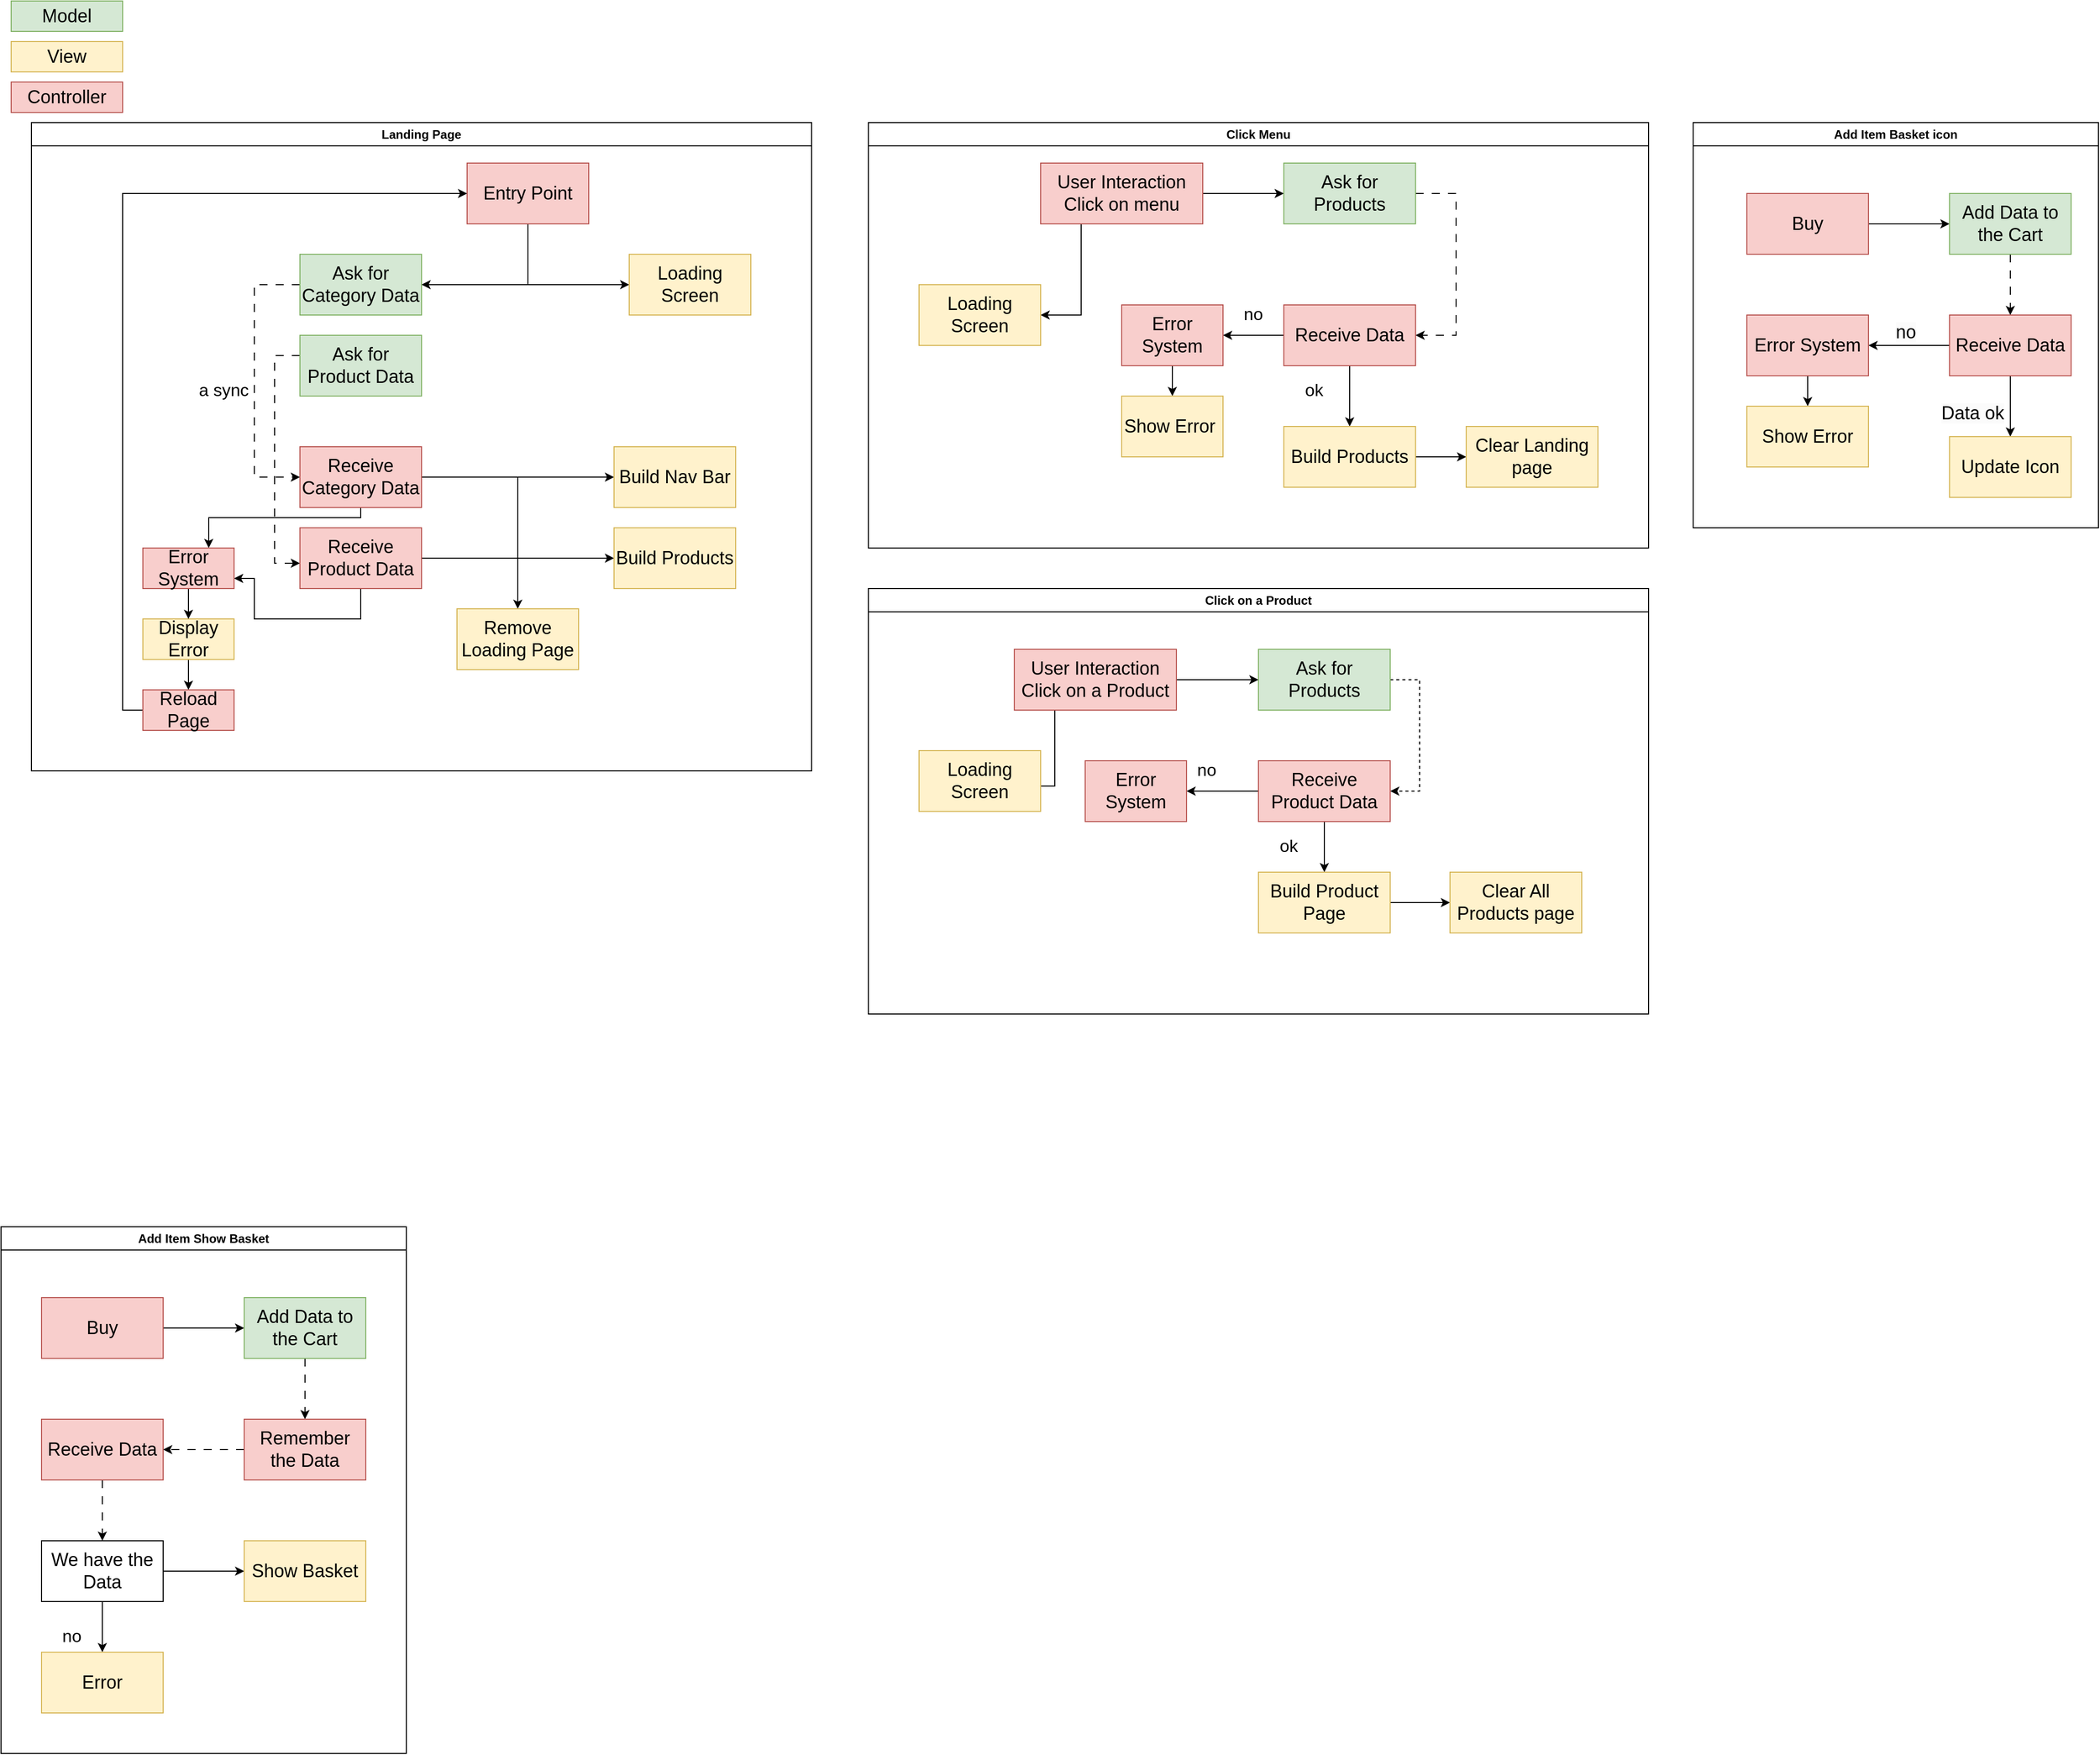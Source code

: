 <mxfile version="23.1.1" type="device">
  <diagram name="Page-1" id="SyhlITrY_RkXlq2M6yT9">
    <mxGraphModel dx="1904" dy="3330" grid="1" gridSize="10" guides="1" tooltips="1" connect="1" arrows="1" fold="1" page="1" pageScale="1" pageWidth="827" pageHeight="1169" math="0" shadow="0">
      <root>
        <mxCell id="0" />
        <mxCell id="1" parent="0" />
        <mxCell id="cnsOktzI4r68Ikq-aKWd-40" value="&lt;font style=&quot;font-size: 18px;&quot;&gt;Model&lt;/font&gt;" style="rounded=0;whiteSpace=wrap;html=1;fillColor=#d5e8d4;strokeColor=#82b366;" parent="1" vertex="1">
          <mxGeometry x="10" y="-2320" width="110" height="30" as="geometry" />
        </mxCell>
        <mxCell id="cnsOktzI4r68Ikq-aKWd-41" value="&lt;font style=&quot;font-size: 18px;&quot;&gt;View&lt;/font&gt;" style="rounded=0;whiteSpace=wrap;html=1;fillColor=#fff2cc;strokeColor=#d6b656;" parent="1" vertex="1">
          <mxGeometry x="10" y="-2280" width="110" height="30" as="geometry" />
        </mxCell>
        <mxCell id="cnsOktzI4r68Ikq-aKWd-42" value="&lt;font style=&quot;font-size: 18px;&quot;&gt;Controller&lt;/font&gt;" style="rounded=0;whiteSpace=wrap;html=1;fillColor=#f8cecc;strokeColor=#b85450;" parent="1" vertex="1">
          <mxGeometry x="10" y="-2240" width="110" height="30" as="geometry" />
        </mxCell>
        <mxCell id="KQ0SR5y5xi1Pba1qKNM7-4" value="&lt;font style=&quot;font-size: 17px;&quot;&gt;a sync&lt;/font&gt;" style="text;strokeColor=none;align=center;fillColor=none;html=1;verticalAlign=middle;whiteSpace=wrap;rounded=0;" parent="1" vertex="1">
          <mxGeometry x="190" y="-1950" width="60" height="30" as="geometry" />
        </mxCell>
        <mxCell id="KQ0SR5y5xi1Pba1qKNM7-17" style="edgeStyle=orthogonalEdgeStyle;rounded=0;orthogonalLoop=1;jettySize=auto;html=1;entryX=0;entryY=0.5;entryDx=0;entryDy=0;" parent="1" source="KQ0SR5y5xi1Pba1qKNM7-5" target="KQ0SR5y5xi1Pba1qKNM7-6" edge="1">
          <mxGeometry relative="1" as="geometry">
            <mxPoint x="510" y="-2030" as="targetPoint" />
            <Array as="points">
              <mxPoint x="520" y="-2040" />
            </Array>
          </mxGeometry>
        </mxCell>
        <mxCell id="KQ0SR5y5xi1Pba1qKNM7-18" style="edgeStyle=orthogonalEdgeStyle;rounded=0;orthogonalLoop=1;jettySize=auto;html=1;" parent="1" source="KQ0SR5y5xi1Pba1qKNM7-5" target="KQ0SR5y5xi1Pba1qKNM7-7" edge="1">
          <mxGeometry relative="1" as="geometry">
            <Array as="points">
              <mxPoint x="520" y="-2040" />
            </Array>
          </mxGeometry>
        </mxCell>
        <mxCell id="KQ0SR5y5xi1Pba1qKNM7-5" value="&lt;font style=&quot;font-size: 18px;&quot;&gt;Entry Point&lt;/font&gt;" style="rounded=0;whiteSpace=wrap;html=1;fillColor=#f8cecc;strokeColor=#b85450;" parent="1" vertex="1">
          <mxGeometry x="460" y="-2160" width="120" height="60" as="geometry" />
        </mxCell>
        <mxCell id="KQ0SR5y5xi1Pba1qKNM7-6" value="&lt;font style=&quot;font-size: 18px;&quot;&gt;Loading Screen&lt;/font&gt;" style="rounded=0;whiteSpace=wrap;html=1;fillColor=#fff2cc;strokeColor=#d6b656;" parent="1" vertex="1">
          <mxGeometry x="620" y="-2070" width="120" height="60" as="geometry" />
        </mxCell>
        <mxCell id="KQ0SR5y5xi1Pba1qKNM7-19" style="edgeStyle=orthogonalEdgeStyle;rounded=0;orthogonalLoop=1;jettySize=auto;html=1;entryX=0;entryY=0.5;entryDx=0;entryDy=0;dashed=1;dashPattern=8 8;" parent="1" source="KQ0SR5y5xi1Pba1qKNM7-7" target="KQ0SR5y5xi1Pba1qKNM7-9" edge="1">
          <mxGeometry relative="1" as="geometry">
            <Array as="points">
              <mxPoint x="250" y="-2040" />
              <mxPoint x="250" y="-1850" />
            </Array>
          </mxGeometry>
        </mxCell>
        <mxCell id="KQ0SR5y5xi1Pba1qKNM7-7" value="&lt;font style=&quot;font-size: 18px;&quot;&gt;Ask for Category Data&lt;/font&gt;" style="rounded=0;whiteSpace=wrap;html=1;fillColor=#d5e8d4;strokeColor=#82b366;" parent="1" vertex="1">
          <mxGeometry x="295" y="-2070" width="120" height="60" as="geometry" />
        </mxCell>
        <mxCell id="KQ0SR5y5xi1Pba1qKNM7-20" style="edgeStyle=orthogonalEdgeStyle;rounded=0;orthogonalLoop=1;jettySize=auto;html=1;entryX=0;entryY=0.75;entryDx=0;entryDy=0;dashed=1;dashPattern=8 8;" parent="1" edge="1">
          <mxGeometry relative="1" as="geometry">
            <mxPoint x="295" y="-1970" as="sourcePoint" />
            <mxPoint x="295" y="-1765" as="targetPoint" />
            <Array as="points">
              <mxPoint x="270" y="-1970" />
              <mxPoint x="270" y="-1765" />
            </Array>
          </mxGeometry>
        </mxCell>
        <mxCell id="KQ0SR5y5xi1Pba1qKNM7-8" value="&lt;font style=&quot;font-size: 18px;&quot;&gt;Ask for Product Data&lt;/font&gt;" style="rounded=0;whiteSpace=wrap;html=1;fillColor=#d5e8d4;strokeColor=#82b366;" parent="1" vertex="1">
          <mxGeometry x="295" y="-1990" width="120" height="60" as="geometry" />
        </mxCell>
        <mxCell id="KQ0SR5y5xi1Pba1qKNM7-36" style="edgeStyle=orthogonalEdgeStyle;rounded=0;orthogonalLoop=1;jettySize=auto;html=1;" parent="1" source="KQ0SR5y5xi1Pba1qKNM7-9" target="KQ0SR5y5xi1Pba1qKNM7-32" edge="1">
          <mxGeometry relative="1" as="geometry">
            <Array as="points">
              <mxPoint x="355" y="-1810" />
              <mxPoint x="205" y="-1810" />
            </Array>
          </mxGeometry>
        </mxCell>
        <mxCell id="QeqidoW3ztrJEfPdvDUn-33" style="edgeStyle=orthogonalEdgeStyle;rounded=0;orthogonalLoop=1;jettySize=auto;html=1;" edge="1" parent="1" source="KQ0SR5y5xi1Pba1qKNM7-9" target="KQ0SR5y5xi1Pba1qKNM7-12">
          <mxGeometry relative="1" as="geometry" />
        </mxCell>
        <mxCell id="QeqidoW3ztrJEfPdvDUn-34" style="edgeStyle=orthogonalEdgeStyle;rounded=0;orthogonalLoop=1;jettySize=auto;html=1;entryX=0.5;entryY=0;entryDx=0;entryDy=0;" edge="1" parent="1" source="KQ0SR5y5xi1Pba1qKNM7-9" target="KQ0SR5y5xi1Pba1qKNM7-22">
          <mxGeometry relative="1" as="geometry" />
        </mxCell>
        <mxCell id="KQ0SR5y5xi1Pba1qKNM7-9" value="&lt;font style=&quot;font-size: 18px;&quot;&gt;Receive Category Data&lt;/font&gt;" style="rounded=0;whiteSpace=wrap;html=1;fillColor=#f8cecc;strokeColor=#b85450;" parent="1" vertex="1">
          <mxGeometry x="295" y="-1880" width="120" height="60" as="geometry" />
        </mxCell>
        <mxCell id="KQ0SR5y5xi1Pba1qKNM7-34" style="edgeStyle=orthogonalEdgeStyle;rounded=0;orthogonalLoop=1;jettySize=auto;html=1;entryX=1;entryY=0.75;entryDx=0;entryDy=0;" parent="1" source="KQ0SR5y5xi1Pba1qKNM7-10" target="KQ0SR5y5xi1Pba1qKNM7-32" edge="1">
          <mxGeometry relative="1" as="geometry">
            <Array as="points">
              <mxPoint x="355" y="-1710" />
              <mxPoint x="250" y="-1710" />
              <mxPoint x="250" y="-1750" />
            </Array>
          </mxGeometry>
        </mxCell>
        <mxCell id="QeqidoW3ztrJEfPdvDUn-32" style="edgeStyle=orthogonalEdgeStyle;rounded=0;orthogonalLoop=1;jettySize=auto;html=1;" edge="1" parent="1" source="KQ0SR5y5xi1Pba1qKNM7-10" target="KQ0SR5y5xi1Pba1qKNM7-13">
          <mxGeometry relative="1" as="geometry" />
        </mxCell>
        <mxCell id="KQ0SR5y5xi1Pba1qKNM7-10" value="&lt;font style=&quot;font-size: 18px;&quot;&gt;Receive Product Data&lt;/font&gt;" style="rounded=0;whiteSpace=wrap;html=1;fillColor=#f8cecc;strokeColor=#b85450;" parent="1" vertex="1">
          <mxGeometry x="295" y="-1800" width="120" height="60" as="geometry" />
        </mxCell>
        <mxCell id="KQ0SR5y5xi1Pba1qKNM7-12" value="&lt;font style=&quot;font-size: 18px;&quot;&gt;Build Nav Bar&lt;/font&gt;" style="rounded=0;whiteSpace=wrap;html=1;fillColor=#fff2cc;strokeColor=#d6b656;" parent="1" vertex="1">
          <mxGeometry x="605" y="-1880" width="120" height="60" as="geometry" />
        </mxCell>
        <mxCell id="KQ0SR5y5xi1Pba1qKNM7-13" value="&lt;font style=&quot;font-size: 18px;&quot;&gt;Build Products&lt;/font&gt;" style="rounded=0;whiteSpace=wrap;html=1;fillColor=#fff2cc;strokeColor=#d6b656;" parent="1" vertex="1">
          <mxGeometry x="605" y="-1800" width="120" height="60" as="geometry" />
        </mxCell>
        <mxCell id="KQ0SR5y5xi1Pba1qKNM7-22" value="&lt;font style=&quot;font-size: 18px;&quot;&gt;Remove Loading Page&lt;/font&gt;" style="rounded=0;whiteSpace=wrap;html=1;fillColor=#fff2cc;strokeColor=#d6b656;" parent="1" vertex="1">
          <mxGeometry x="450" y="-1720" width="120" height="60" as="geometry" />
        </mxCell>
        <mxCell id="KQ0SR5y5xi1Pba1qKNM7-40" style="edgeStyle=orthogonalEdgeStyle;rounded=0;orthogonalLoop=1;jettySize=auto;html=1;" parent="1" source="KQ0SR5y5xi1Pba1qKNM7-30" target="KQ0SR5y5xi1Pba1qKNM7-31" edge="1">
          <mxGeometry relative="1" as="geometry" />
        </mxCell>
        <mxCell id="KQ0SR5y5xi1Pba1qKNM7-30" value="&lt;font style=&quot;font-size: 18px;&quot;&gt;Display Error&lt;/font&gt;" style="rounded=0;whiteSpace=wrap;html=1;fillColor=#fff2cc;strokeColor=#d6b656;" parent="1" vertex="1">
          <mxGeometry x="140" y="-1710" width="90" height="40" as="geometry" />
        </mxCell>
        <mxCell id="KQ0SR5y5xi1Pba1qKNM7-41" style="edgeStyle=orthogonalEdgeStyle;rounded=0;orthogonalLoop=1;jettySize=auto;html=1;entryX=0;entryY=0.5;entryDx=0;entryDy=0;exitX=0;exitY=0.5;exitDx=0;exitDy=0;" parent="1" source="KQ0SR5y5xi1Pba1qKNM7-31" target="KQ0SR5y5xi1Pba1qKNM7-5" edge="1">
          <mxGeometry relative="1" as="geometry">
            <Array as="points">
              <mxPoint x="120" y="-1620" />
              <mxPoint x="120" y="-2130" />
            </Array>
          </mxGeometry>
        </mxCell>
        <mxCell id="KQ0SR5y5xi1Pba1qKNM7-31" value="&lt;font style=&quot;font-size: 18px;&quot;&gt;Reload Page&lt;/font&gt;" style="rounded=0;whiteSpace=wrap;html=1;fillColor=#f8cecc;strokeColor=#b85450;" parent="1" vertex="1">
          <mxGeometry x="140" y="-1640" width="90" height="40" as="geometry" />
        </mxCell>
        <mxCell id="KQ0SR5y5xi1Pba1qKNM7-39" style="edgeStyle=orthogonalEdgeStyle;rounded=0;orthogonalLoop=1;jettySize=auto;html=1;entryX=0.5;entryY=0;entryDx=0;entryDy=0;" parent="1" source="KQ0SR5y5xi1Pba1qKNM7-32" target="KQ0SR5y5xi1Pba1qKNM7-30" edge="1">
          <mxGeometry relative="1" as="geometry" />
        </mxCell>
        <mxCell id="KQ0SR5y5xi1Pba1qKNM7-32" value="&lt;font style=&quot;font-size: 18px;&quot;&gt;Error System&lt;/font&gt;" style="rounded=0;whiteSpace=wrap;html=1;fillColor=#f8cecc;strokeColor=#b85450;" parent="1" vertex="1">
          <mxGeometry x="140" y="-1780" width="90" height="40" as="geometry" />
        </mxCell>
        <mxCell id="KQ0SR5y5xi1Pba1qKNM7-51" style="edgeStyle=orthogonalEdgeStyle;rounded=0;orthogonalLoop=1;jettySize=auto;html=1;" parent="1" source="KQ0SR5y5xi1Pba1qKNM7-42" target="KQ0SR5y5xi1Pba1qKNM7-43" edge="1">
          <mxGeometry relative="1" as="geometry">
            <Array as="points">
              <mxPoint x="1066" y="-2010" />
            </Array>
          </mxGeometry>
        </mxCell>
        <mxCell id="KQ0SR5y5xi1Pba1qKNM7-52" style="edgeStyle=orthogonalEdgeStyle;rounded=0;orthogonalLoop=1;jettySize=auto;html=1;" parent="1" source="KQ0SR5y5xi1Pba1qKNM7-42" target="KQ0SR5y5xi1Pba1qKNM7-44" edge="1">
          <mxGeometry relative="1" as="geometry" />
        </mxCell>
        <mxCell id="KQ0SR5y5xi1Pba1qKNM7-42" value="&lt;font style=&quot;font-size: 18px;&quot;&gt;User Interaction&lt;br&gt;Click on menu&lt;br&gt;&lt;/font&gt;" style="rounded=0;whiteSpace=wrap;html=1;fillColor=#f8cecc;strokeColor=#b85450;" parent="1" vertex="1">
          <mxGeometry x="1026" y="-2160" width="160" height="60" as="geometry" />
        </mxCell>
        <mxCell id="KQ0SR5y5xi1Pba1qKNM7-53" style="edgeStyle=orthogonalEdgeStyle;rounded=0;orthogonalLoop=1;jettySize=auto;html=1;entryX=1;entryY=0.5;entryDx=0;entryDy=0;dashed=1;dashPattern=8 8;" parent="1" source="KQ0SR5y5xi1Pba1qKNM7-44" target="KQ0SR5y5xi1Pba1qKNM7-45" edge="1">
          <mxGeometry relative="1" as="geometry">
            <Array as="points">
              <mxPoint x="1436" y="-2130" />
              <mxPoint x="1436" y="-1990" />
            </Array>
          </mxGeometry>
        </mxCell>
        <mxCell id="KQ0SR5y5xi1Pba1qKNM7-44" value="&lt;font style=&quot;font-size: 18px;&quot;&gt;Ask for Products&lt;/font&gt;" style="rounded=0;whiteSpace=wrap;html=1;fillColor=#d5e8d4;strokeColor=#82b366;" parent="1" vertex="1">
          <mxGeometry x="1266" y="-2160" width="130" height="60" as="geometry" />
        </mxCell>
        <mxCell id="KQ0SR5y5xi1Pba1qKNM7-54" style="edgeStyle=orthogonalEdgeStyle;rounded=0;orthogonalLoop=1;jettySize=auto;html=1;" parent="1" source="KQ0SR5y5xi1Pba1qKNM7-45" target="KQ0SR5y5xi1Pba1qKNM7-46" edge="1">
          <mxGeometry relative="1" as="geometry" />
        </mxCell>
        <mxCell id="KQ0SR5y5xi1Pba1qKNM7-56" value="" style="edgeStyle=orthogonalEdgeStyle;rounded=0;orthogonalLoop=1;jettySize=auto;html=1;" parent="1" source="KQ0SR5y5xi1Pba1qKNM7-45" target="KQ0SR5y5xi1Pba1qKNM7-49" edge="1">
          <mxGeometry relative="1" as="geometry" />
        </mxCell>
        <mxCell id="KQ0SR5y5xi1Pba1qKNM7-45" value="&lt;font style=&quot;font-size: 18px;&quot;&gt;Receive Data&lt;/font&gt;" style="rounded=0;whiteSpace=wrap;html=1;fillColor=#f8cecc;strokeColor=#b85450;" parent="1" vertex="1">
          <mxGeometry x="1266" y="-2020" width="130" height="60" as="geometry" />
        </mxCell>
        <mxCell id="KQ0SR5y5xi1Pba1qKNM7-59" style="edgeStyle=orthogonalEdgeStyle;rounded=0;orthogonalLoop=1;jettySize=auto;html=1;" parent="1" source="KQ0SR5y5xi1Pba1qKNM7-46" target="KQ0SR5y5xi1Pba1qKNM7-47" edge="1">
          <mxGeometry relative="1" as="geometry" />
        </mxCell>
        <mxCell id="KQ0SR5y5xi1Pba1qKNM7-46" value="&lt;font style=&quot;font-size: 18px;&quot;&gt;Error System&lt;/font&gt;" style="rounded=0;whiteSpace=wrap;html=1;fillColor=#f8cecc;strokeColor=#b85450;" parent="1" vertex="1">
          <mxGeometry x="1106" y="-2020" width="100" height="60" as="geometry" />
        </mxCell>
        <mxCell id="KQ0SR5y5xi1Pba1qKNM7-47" value="&lt;font style=&quot;font-size: 18px;&quot;&gt;Show Error&amp;nbsp;&lt;/font&gt;" style="rounded=0;whiteSpace=wrap;html=1;fillColor=#fff2cc;strokeColor=#d6b656;" parent="1" vertex="1">
          <mxGeometry x="1106" y="-1930" width="100" height="60" as="geometry" />
        </mxCell>
        <mxCell id="KQ0SR5y5xi1Pba1qKNM7-48" value="&lt;font style=&quot;font-size: 17px;&quot;&gt;ok&lt;/font&gt;" style="text;strokeColor=none;align=center;fillColor=none;html=1;verticalAlign=middle;whiteSpace=wrap;rounded=0;" parent="1" vertex="1">
          <mxGeometry x="1266" y="-1950" width="60" height="30" as="geometry" />
        </mxCell>
        <mxCell id="KQ0SR5y5xi1Pba1qKNM7-58" style="edgeStyle=orthogonalEdgeStyle;rounded=0;orthogonalLoop=1;jettySize=auto;html=1;entryX=0;entryY=0.5;entryDx=0;entryDy=0;" parent="1" source="KQ0SR5y5xi1Pba1qKNM7-49" target="KQ0SR5y5xi1Pba1qKNM7-50" edge="1">
          <mxGeometry relative="1" as="geometry" />
        </mxCell>
        <mxCell id="KQ0SR5y5xi1Pba1qKNM7-49" value="&lt;font style=&quot;font-size: 18px;&quot;&gt;Build Products&lt;/font&gt;" style="rounded=0;whiteSpace=wrap;html=1;fillColor=#fff2cc;strokeColor=#d6b656;" parent="1" vertex="1">
          <mxGeometry x="1266" y="-1900" width="130" height="60" as="geometry" />
        </mxCell>
        <mxCell id="KQ0SR5y5xi1Pba1qKNM7-50" value="&lt;font style=&quot;font-size: 18px;&quot;&gt;Clear Landing page&lt;/font&gt;" style="rounded=0;whiteSpace=wrap;html=1;fillColor=#fff2cc;strokeColor=#d6b656;" parent="1" vertex="1">
          <mxGeometry x="1446" y="-1900" width="130" height="60" as="geometry" />
        </mxCell>
        <mxCell id="KQ0SR5y5xi1Pba1qKNM7-55" value="&lt;font style=&quot;font-size: 17px;&quot;&gt;no&lt;/font&gt;" style="text;strokeColor=none;align=center;fillColor=none;html=1;verticalAlign=middle;whiteSpace=wrap;rounded=0;" parent="1" vertex="1">
          <mxGeometry x="1206" y="-2025" width="60" height="30" as="geometry" />
        </mxCell>
        <mxCell id="KQ0SR5y5xi1Pba1qKNM7-75" style="edgeStyle=orthogonalEdgeStyle;rounded=0;orthogonalLoop=1;jettySize=auto;html=1;entryX=0;entryY=0.5;entryDx=0;entryDy=0;" parent="1" source="KQ0SR5y5xi1Pba1qKNM7-60" target="KQ0SR5y5xi1Pba1qKNM7-61" edge="1">
          <mxGeometry relative="1" as="geometry" />
        </mxCell>
        <mxCell id="KQ0SR5y5xi1Pba1qKNM7-60" value="&lt;font style=&quot;font-size: 18px;&quot;&gt;Buy&lt;/font&gt;" style="rounded=0;whiteSpace=wrap;html=1;fillColor=#f8cecc;strokeColor=#b85450;" parent="1" vertex="1">
          <mxGeometry x="40" y="-1040" width="120" height="60" as="geometry" />
        </mxCell>
        <mxCell id="KQ0SR5y5xi1Pba1qKNM7-76" style="edgeStyle=orthogonalEdgeStyle;rounded=0;orthogonalLoop=1;jettySize=auto;html=1;dashed=1;dashPattern=8 8;" parent="1" source="KQ0SR5y5xi1Pba1qKNM7-61" target="KQ0SR5y5xi1Pba1qKNM7-62" edge="1">
          <mxGeometry relative="1" as="geometry" />
        </mxCell>
        <mxCell id="KQ0SR5y5xi1Pba1qKNM7-61" value="&lt;font style=&quot;font-size: 18px;&quot;&gt;Add Data to the Cart&lt;/font&gt;" style="rounded=0;whiteSpace=wrap;html=1;fillColor=#d5e8d4;strokeColor=#82b366;" parent="1" vertex="1">
          <mxGeometry x="240" y="-1040" width="120" height="60" as="geometry" />
        </mxCell>
        <mxCell id="KQ0SR5y5xi1Pba1qKNM7-77" style="edgeStyle=orthogonalEdgeStyle;rounded=0;orthogonalLoop=1;jettySize=auto;html=1;entryX=1;entryY=0.5;entryDx=0;entryDy=0;dashed=1;dashPattern=8 8;" parent="1" source="KQ0SR5y5xi1Pba1qKNM7-62" target="KQ0SR5y5xi1Pba1qKNM7-63" edge="1">
          <mxGeometry relative="1" as="geometry" />
        </mxCell>
        <mxCell id="KQ0SR5y5xi1Pba1qKNM7-62" value="&lt;font style=&quot;font-size: 18px;&quot;&gt;Remember the Data&lt;/font&gt;" style="rounded=0;whiteSpace=wrap;html=1;fillColor=#f8cecc;strokeColor=#b85450;" parent="1" vertex="1">
          <mxGeometry x="240" y="-920" width="120" height="60" as="geometry" />
        </mxCell>
        <mxCell id="KQ0SR5y5xi1Pba1qKNM7-79" style="edgeStyle=orthogonalEdgeStyle;rounded=0;orthogonalLoop=1;jettySize=auto;html=1;dashed=1;dashPattern=8 8;" parent="1" source="KQ0SR5y5xi1Pba1qKNM7-63" target="KQ0SR5y5xi1Pba1qKNM7-64" edge="1">
          <mxGeometry relative="1" as="geometry" />
        </mxCell>
        <mxCell id="KQ0SR5y5xi1Pba1qKNM7-63" value="&lt;font style=&quot;font-size: 18px;&quot;&gt;Receive Data&lt;/font&gt;" style="rounded=0;whiteSpace=wrap;html=1;fillColor=#f8cecc;strokeColor=#b85450;" parent="1" vertex="1">
          <mxGeometry x="40" y="-920" width="120" height="60" as="geometry" />
        </mxCell>
        <mxCell id="KQ0SR5y5xi1Pba1qKNM7-82" style="edgeStyle=orthogonalEdgeStyle;rounded=0;orthogonalLoop=1;jettySize=auto;html=1;" parent="1" source="KQ0SR5y5xi1Pba1qKNM7-64" target="KQ0SR5y5xi1Pba1qKNM7-72" edge="1">
          <mxGeometry relative="1" as="geometry" />
        </mxCell>
        <mxCell id="KQ0SR5y5xi1Pba1qKNM7-83" style="edgeStyle=orthogonalEdgeStyle;rounded=0;orthogonalLoop=1;jettySize=auto;html=1;" parent="1" source="KQ0SR5y5xi1Pba1qKNM7-64" target="KQ0SR5y5xi1Pba1qKNM7-65" edge="1">
          <mxGeometry relative="1" as="geometry" />
        </mxCell>
        <mxCell id="KQ0SR5y5xi1Pba1qKNM7-64" value="&lt;font style=&quot;font-size: 18px;&quot;&gt;We have the Data&lt;/font&gt;" style="rounded=0;whiteSpace=wrap;html=1;" parent="1" vertex="1">
          <mxGeometry x="40" y="-800" width="120" height="60" as="geometry" />
        </mxCell>
        <mxCell id="KQ0SR5y5xi1Pba1qKNM7-65" value="&lt;font style=&quot;font-size: 18px;&quot;&gt;Show Basket&lt;/font&gt;" style="rounded=0;whiteSpace=wrap;html=1;fillColor=#fff2cc;strokeColor=#d6b656;" parent="1" vertex="1">
          <mxGeometry x="240" y="-800" width="120" height="60" as="geometry" />
        </mxCell>
        <mxCell id="KQ0SR5y5xi1Pba1qKNM7-84" style="edgeStyle=orthogonalEdgeStyle;rounded=0;orthogonalLoop=1;jettySize=auto;html=1;entryX=0;entryY=0.5;entryDx=0;entryDy=0;" parent="1" source="KQ0SR5y5xi1Pba1qKNM7-66" target="KQ0SR5y5xi1Pba1qKNM7-67" edge="1">
          <mxGeometry relative="1" as="geometry" />
        </mxCell>
        <mxCell id="KQ0SR5y5xi1Pba1qKNM7-66" value="&lt;font style=&quot;font-size: 18px;&quot;&gt;Buy&lt;/font&gt;" style="rounded=0;whiteSpace=wrap;html=1;fillColor=#f8cecc;strokeColor=#b85450;" parent="1" vertex="1">
          <mxGeometry x="1723" y="-2130" width="120" height="60" as="geometry" />
        </mxCell>
        <mxCell id="KQ0SR5y5xi1Pba1qKNM7-85" style="edgeStyle=orthogonalEdgeStyle;rounded=0;orthogonalLoop=1;jettySize=auto;html=1;entryX=0.5;entryY=0;entryDx=0;entryDy=0;dashed=1;dashPattern=8 8;" parent="1" source="KQ0SR5y5xi1Pba1qKNM7-67" target="KQ0SR5y5xi1Pba1qKNM7-68" edge="1">
          <mxGeometry relative="1" as="geometry" />
        </mxCell>
        <mxCell id="KQ0SR5y5xi1Pba1qKNM7-67" value="&lt;font style=&quot;font-size: 18px;&quot;&gt;Add Data to the Cart&lt;/font&gt;" style="rounded=0;whiteSpace=wrap;html=1;fillColor=#d5e8d4;strokeColor=#82b366;" parent="1" vertex="1">
          <mxGeometry x="1923" y="-2130" width="120" height="60" as="geometry" />
        </mxCell>
        <mxCell id="QeqidoW3ztrJEfPdvDUn-1" style="edgeStyle=orthogonalEdgeStyle;rounded=0;orthogonalLoop=1;jettySize=auto;html=1;" edge="1" parent="1" source="KQ0SR5y5xi1Pba1qKNM7-68" target="KQ0SR5y5xi1Pba1qKNM7-73">
          <mxGeometry relative="1" as="geometry" />
        </mxCell>
        <mxCell id="QeqidoW3ztrJEfPdvDUn-2" style="edgeStyle=orthogonalEdgeStyle;rounded=0;orthogonalLoop=1;jettySize=auto;html=1;" edge="1" parent="1" source="KQ0SR5y5xi1Pba1qKNM7-68" target="KQ0SR5y5xi1Pba1qKNM7-71">
          <mxGeometry relative="1" as="geometry" />
        </mxCell>
        <mxCell id="KQ0SR5y5xi1Pba1qKNM7-68" value="&lt;font style=&quot;font-size: 18px;&quot;&gt;Receive Data&lt;/font&gt;" style="rounded=0;whiteSpace=wrap;html=1;fillColor=#f8cecc;strokeColor=#b85450;" parent="1" vertex="1">
          <mxGeometry x="1923" y="-2010" width="120" height="60" as="geometry" />
        </mxCell>
        <mxCell id="KQ0SR5y5xi1Pba1qKNM7-71" value="&lt;font style=&quot;font-size: 18px;&quot;&gt;Update Icon&lt;/font&gt;" style="rounded=0;whiteSpace=wrap;html=1;fillColor=#fff2cc;strokeColor=#d6b656;" parent="1" vertex="1">
          <mxGeometry x="1923" y="-1890" width="120" height="60" as="geometry" />
        </mxCell>
        <mxCell id="KQ0SR5y5xi1Pba1qKNM7-72" value="&lt;font style=&quot;font-size: 18px;&quot;&gt;Error&lt;/font&gt;" style="rounded=0;whiteSpace=wrap;html=1;fillColor=#fff2cc;strokeColor=#d6b656;" parent="1" vertex="1">
          <mxGeometry x="40" y="-690" width="120" height="60" as="geometry" />
        </mxCell>
        <mxCell id="QeqidoW3ztrJEfPdvDUn-14" style="edgeStyle=orthogonalEdgeStyle;rounded=0;orthogonalLoop=1;jettySize=auto;html=1;entryX=0.5;entryY=0;entryDx=0;entryDy=0;" edge="1" parent="1" source="KQ0SR5y5xi1Pba1qKNM7-73" target="QeqidoW3ztrJEfPdvDUn-13">
          <mxGeometry relative="1" as="geometry" />
        </mxCell>
        <mxCell id="KQ0SR5y5xi1Pba1qKNM7-73" value="&lt;font style=&quot;font-size: 18px;&quot;&gt;Error System&lt;/font&gt;" style="rounded=0;whiteSpace=wrap;html=1;fillColor=#f8cecc;strokeColor=#b85450;" parent="1" vertex="1">
          <mxGeometry x="1723" y="-2010" width="120" height="60" as="geometry" />
        </mxCell>
        <mxCell id="KQ0SR5y5xi1Pba1qKNM7-81" value="&lt;font style=&quot;font-size: 17px;&quot;&gt;no&lt;/font&gt;" style="text;strokeColor=none;align=center;fillColor=none;html=1;verticalAlign=middle;whiteSpace=wrap;rounded=0;" parent="1" vertex="1">
          <mxGeometry x="40" y="-720" width="60" height="30" as="geometry" />
        </mxCell>
        <mxCell id="QeqidoW3ztrJEfPdvDUn-3" value="&lt;span style=&quot;color: rgb(0, 0, 0); font-family: Helvetica; font-size: 18px; font-style: normal; font-variant-ligatures: normal; font-variant-caps: normal; font-weight: 400; letter-spacing: normal; orphans: 2; text-align: center; text-indent: 0px; text-transform: none; widows: 2; word-spacing: 0px; -webkit-text-stroke-width: 0px; background-color: rgb(251, 251, 251); text-decoration-thickness: initial; text-decoration-style: initial; text-decoration-color: initial; float: none; display: inline !important;&quot;&gt;Data ok&lt;/span&gt;" style="text;whiteSpace=wrap;html=1;" vertex="1" parent="1">
          <mxGeometry x="1913" y="-1930" width="100" height="50" as="geometry" />
        </mxCell>
        <mxCell id="QeqidoW3ztrJEfPdvDUn-4" value="&lt;span style=&quot;color: rgb(0, 0, 0); font-family: Helvetica; font-size: 18px; font-style: normal; font-variant-ligatures: normal; font-variant-caps: normal; font-weight: 400; letter-spacing: normal; orphans: 2; text-align: center; text-indent: 0px; text-transform: none; widows: 2; word-spacing: 0px; -webkit-text-stroke-width: 0px; background-color: rgb(251, 251, 251); text-decoration-thickness: initial; text-decoration-style: initial; text-decoration-color: initial; float: none; display: inline !important;&quot;&gt;no&lt;/span&gt;" style="text;whiteSpace=wrap;html=1;" vertex="1" parent="1">
          <mxGeometry x="1868" y="-2010" width="100" height="50" as="geometry" />
        </mxCell>
        <mxCell id="QeqidoW3ztrJEfPdvDUn-9" value="Click Menu" style="swimlane;whiteSpace=wrap;html=1;" vertex="1" parent="1">
          <mxGeometry x="856" y="-2200" width="770" height="420" as="geometry" />
        </mxCell>
        <mxCell id="KQ0SR5y5xi1Pba1qKNM7-43" value="&lt;font style=&quot;font-size: 18px;&quot;&gt;Loading Screen&lt;/font&gt;" style="rounded=0;whiteSpace=wrap;html=1;fillColor=#fff2cc;strokeColor=#d6b656;" parent="QeqidoW3ztrJEfPdvDUn-9" vertex="1">
          <mxGeometry x="50" y="160" width="120" height="60" as="geometry" />
        </mxCell>
        <mxCell id="QeqidoW3ztrJEfPdvDUn-10" value="Landing Page" style="swimlane;whiteSpace=wrap;html=1;" vertex="1" parent="1">
          <mxGeometry x="30" y="-2200" width="770" height="640" as="geometry" />
        </mxCell>
        <mxCell id="QeqidoW3ztrJEfPdvDUn-11" value="Add Item Show Basket" style="swimlane;whiteSpace=wrap;html=1;" vertex="1" parent="1">
          <mxGeometry y="-1110" width="400" height="520" as="geometry" />
        </mxCell>
        <mxCell id="QeqidoW3ztrJEfPdvDUn-12" value="Add Item Basket icon" style="swimlane;whiteSpace=wrap;html=1;" vertex="1" parent="1">
          <mxGeometry x="1670" y="-2200" width="400" height="400" as="geometry" />
        </mxCell>
        <mxCell id="QeqidoW3ztrJEfPdvDUn-13" value="&lt;font style=&quot;font-size: 18px;&quot;&gt;Show Error&lt;/font&gt;" style="rounded=0;whiteSpace=wrap;html=1;fillColor=#fff2cc;strokeColor=#d6b656;" vertex="1" parent="QeqidoW3ztrJEfPdvDUn-12">
          <mxGeometry x="53" y="280" width="120" height="60" as="geometry" />
        </mxCell>
        <mxCell id="QeqidoW3ztrJEfPdvDUn-24" style="edgeStyle=orthogonalEdgeStyle;rounded=0;orthogonalLoop=1;jettySize=auto;html=1;entryX=0;entryY=0.5;entryDx=0;entryDy=0;" edge="1" parent="1" source="QeqidoW3ztrJEfPdvDUn-15" target="QeqidoW3ztrJEfPdvDUn-16">
          <mxGeometry relative="1" as="geometry" />
        </mxCell>
        <mxCell id="QeqidoW3ztrJEfPdvDUn-29" style="edgeStyle=orthogonalEdgeStyle;rounded=0;orthogonalLoop=1;jettySize=auto;html=1;entryX=1;entryY=0.5;entryDx=0;entryDy=0;" edge="1" parent="1" source="QeqidoW3ztrJEfPdvDUn-15">
          <mxGeometry relative="1" as="geometry">
            <mxPoint x="1000" y="-1545" as="targetPoint" />
            <Array as="points">
              <mxPoint x="1040" y="-1545" />
            </Array>
          </mxGeometry>
        </mxCell>
        <mxCell id="QeqidoW3ztrJEfPdvDUn-15" value="&lt;font style=&quot;font-size: 18px;&quot;&gt;User Interaction&lt;br&gt;Click on a Product&lt;br&gt;&lt;/font&gt;" style="rounded=0;whiteSpace=wrap;html=1;fillColor=#f8cecc;strokeColor=#b85450;" vertex="1" parent="1">
          <mxGeometry x="1000" y="-1680" width="160" height="60" as="geometry" />
        </mxCell>
        <mxCell id="QeqidoW3ztrJEfPdvDUn-25" style="edgeStyle=orthogonalEdgeStyle;rounded=0;orthogonalLoop=1;jettySize=auto;html=1;entryX=1;entryY=0.5;entryDx=0;entryDy=0;dashed=1;" edge="1" parent="1" source="QeqidoW3ztrJEfPdvDUn-16" target="QeqidoW3ztrJEfPdvDUn-17">
          <mxGeometry relative="1" as="geometry">
            <mxPoint x="1410" y="-1540" as="targetPoint" />
            <Array as="points">
              <mxPoint x="1400" y="-1650" />
              <mxPoint x="1400" y="-1540" />
            </Array>
          </mxGeometry>
        </mxCell>
        <mxCell id="QeqidoW3ztrJEfPdvDUn-16" value="&lt;font style=&quot;font-size: 18px;&quot;&gt;Ask for Products&lt;/font&gt;" style="rounded=0;whiteSpace=wrap;html=1;fillColor=#d5e8d4;strokeColor=#82b366;" vertex="1" parent="1">
          <mxGeometry x="1241" y="-1680" width="130" height="60" as="geometry" />
        </mxCell>
        <mxCell id="QeqidoW3ztrJEfPdvDUn-26" style="edgeStyle=orthogonalEdgeStyle;rounded=0;orthogonalLoop=1;jettySize=auto;html=1;entryX=0.5;entryY=0;entryDx=0;entryDy=0;" edge="1" parent="1" source="QeqidoW3ztrJEfPdvDUn-17" target="QeqidoW3ztrJEfPdvDUn-18">
          <mxGeometry relative="1" as="geometry" />
        </mxCell>
        <mxCell id="QeqidoW3ztrJEfPdvDUn-27" style="edgeStyle=orthogonalEdgeStyle;rounded=0;orthogonalLoop=1;jettySize=auto;html=1;" edge="1" parent="1" source="QeqidoW3ztrJEfPdvDUn-17" target="QeqidoW3ztrJEfPdvDUn-20">
          <mxGeometry relative="1" as="geometry" />
        </mxCell>
        <mxCell id="QeqidoW3ztrJEfPdvDUn-17" value="&lt;font style=&quot;font-size: 18px;&quot;&gt;Receive Product Data&lt;/font&gt;" style="rounded=0;whiteSpace=wrap;html=1;fillColor=#f8cecc;strokeColor=#b85450;" vertex="1" parent="1">
          <mxGeometry x="1241" y="-1570" width="130" height="60" as="geometry" />
        </mxCell>
        <mxCell id="QeqidoW3ztrJEfPdvDUn-28" style="edgeStyle=orthogonalEdgeStyle;rounded=0;orthogonalLoop=1;jettySize=auto;html=1;" edge="1" parent="1" source="QeqidoW3ztrJEfPdvDUn-18" target="QeqidoW3ztrJEfPdvDUn-19">
          <mxGeometry relative="1" as="geometry" />
        </mxCell>
        <mxCell id="QeqidoW3ztrJEfPdvDUn-18" value="&lt;font style=&quot;font-size: 18px;&quot;&gt;Build Product Page&lt;/font&gt;" style="rounded=0;whiteSpace=wrap;html=1;fillColor=#fff2cc;strokeColor=#d6b656;" vertex="1" parent="1">
          <mxGeometry x="1241" y="-1460" width="130" height="60" as="geometry" />
        </mxCell>
        <mxCell id="QeqidoW3ztrJEfPdvDUn-19" value="&lt;font style=&quot;font-size: 18px;&quot;&gt;Clear All Products page&lt;/font&gt;" style="rounded=0;whiteSpace=wrap;html=1;fillColor=#fff2cc;strokeColor=#d6b656;" vertex="1" parent="1">
          <mxGeometry x="1430" y="-1460" width="130" height="60" as="geometry" />
        </mxCell>
        <mxCell id="QeqidoW3ztrJEfPdvDUn-20" value="&lt;font style=&quot;font-size: 18px;&quot;&gt;Error System&lt;/font&gt;" style="rounded=0;whiteSpace=wrap;html=1;fillColor=#f8cecc;strokeColor=#b85450;" vertex="1" parent="1">
          <mxGeometry x="1070" y="-1570" width="100" height="60" as="geometry" />
        </mxCell>
        <mxCell id="QeqidoW3ztrJEfPdvDUn-21" value="&lt;font style=&quot;font-size: 17px;&quot;&gt;ok&lt;/font&gt;" style="text;strokeColor=none;align=center;fillColor=none;html=1;verticalAlign=middle;whiteSpace=wrap;rounded=0;" vertex="1" parent="1">
          <mxGeometry x="1241" y="-1500" width="60" height="30" as="geometry" />
        </mxCell>
        <mxCell id="QeqidoW3ztrJEfPdvDUn-22" value="&lt;font style=&quot;font-size: 17px;&quot;&gt;no&lt;/font&gt;" style="text;strokeColor=none;align=center;fillColor=none;html=1;verticalAlign=middle;whiteSpace=wrap;rounded=0;" vertex="1" parent="1">
          <mxGeometry x="1160" y="-1575" width="60" height="30" as="geometry" />
        </mxCell>
        <mxCell id="QeqidoW3ztrJEfPdvDUn-30" value="Click on a Product" style="swimlane;whiteSpace=wrap;html=1;" vertex="1" parent="1">
          <mxGeometry x="856" y="-1740" width="770" height="420" as="geometry" />
        </mxCell>
        <mxCell id="QeqidoW3ztrJEfPdvDUn-31" value="&lt;font style=&quot;font-size: 18px;&quot;&gt;Loading Screen&lt;/font&gt;" style="rounded=0;whiteSpace=wrap;html=1;fillColor=#fff2cc;strokeColor=#d6b656;" vertex="1" parent="QeqidoW3ztrJEfPdvDUn-30">
          <mxGeometry x="50" y="160" width="120" height="60" as="geometry" />
        </mxCell>
      </root>
    </mxGraphModel>
  </diagram>
</mxfile>
